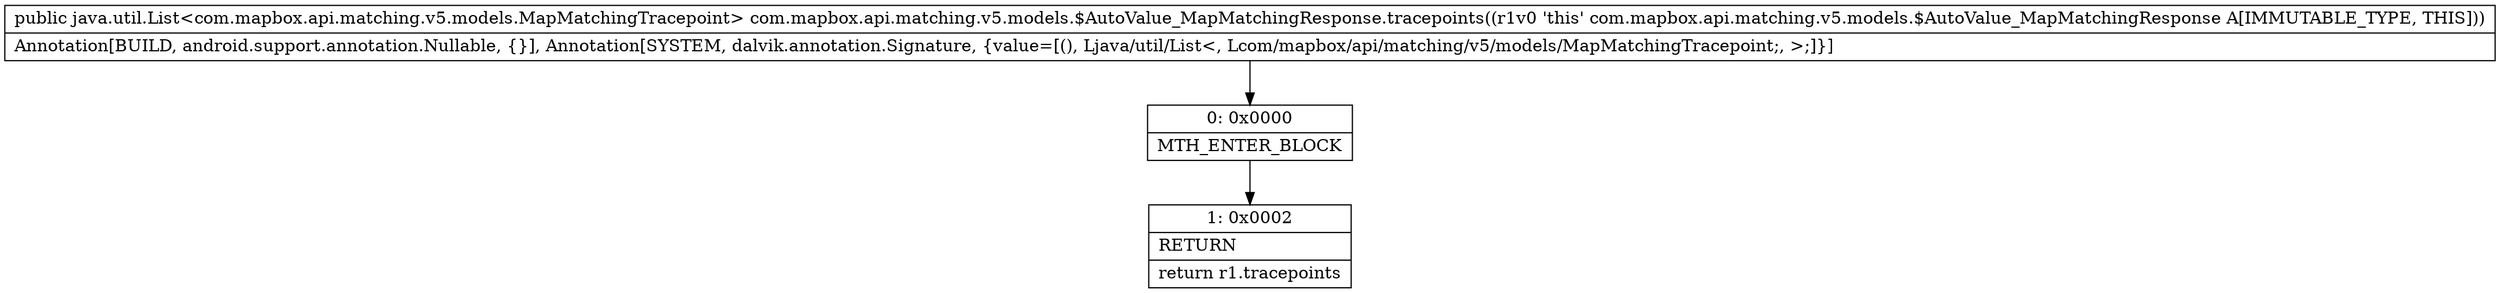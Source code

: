 digraph "CFG forcom.mapbox.api.matching.v5.models.$AutoValue_MapMatchingResponse.tracepoints()Ljava\/util\/List;" {
Node_0 [shape=record,label="{0\:\ 0x0000|MTH_ENTER_BLOCK\l}"];
Node_1 [shape=record,label="{1\:\ 0x0002|RETURN\l|return r1.tracepoints\l}"];
MethodNode[shape=record,label="{public java.util.List\<com.mapbox.api.matching.v5.models.MapMatchingTracepoint\> com.mapbox.api.matching.v5.models.$AutoValue_MapMatchingResponse.tracepoints((r1v0 'this' com.mapbox.api.matching.v5.models.$AutoValue_MapMatchingResponse A[IMMUTABLE_TYPE, THIS]))  | Annotation[BUILD, android.support.annotation.Nullable, \{\}], Annotation[SYSTEM, dalvik.annotation.Signature, \{value=[(), Ljava\/util\/List\<, Lcom\/mapbox\/api\/matching\/v5\/models\/MapMatchingTracepoint;, \>;]\}]\l}"];
MethodNode -> Node_0;
Node_0 -> Node_1;
}

